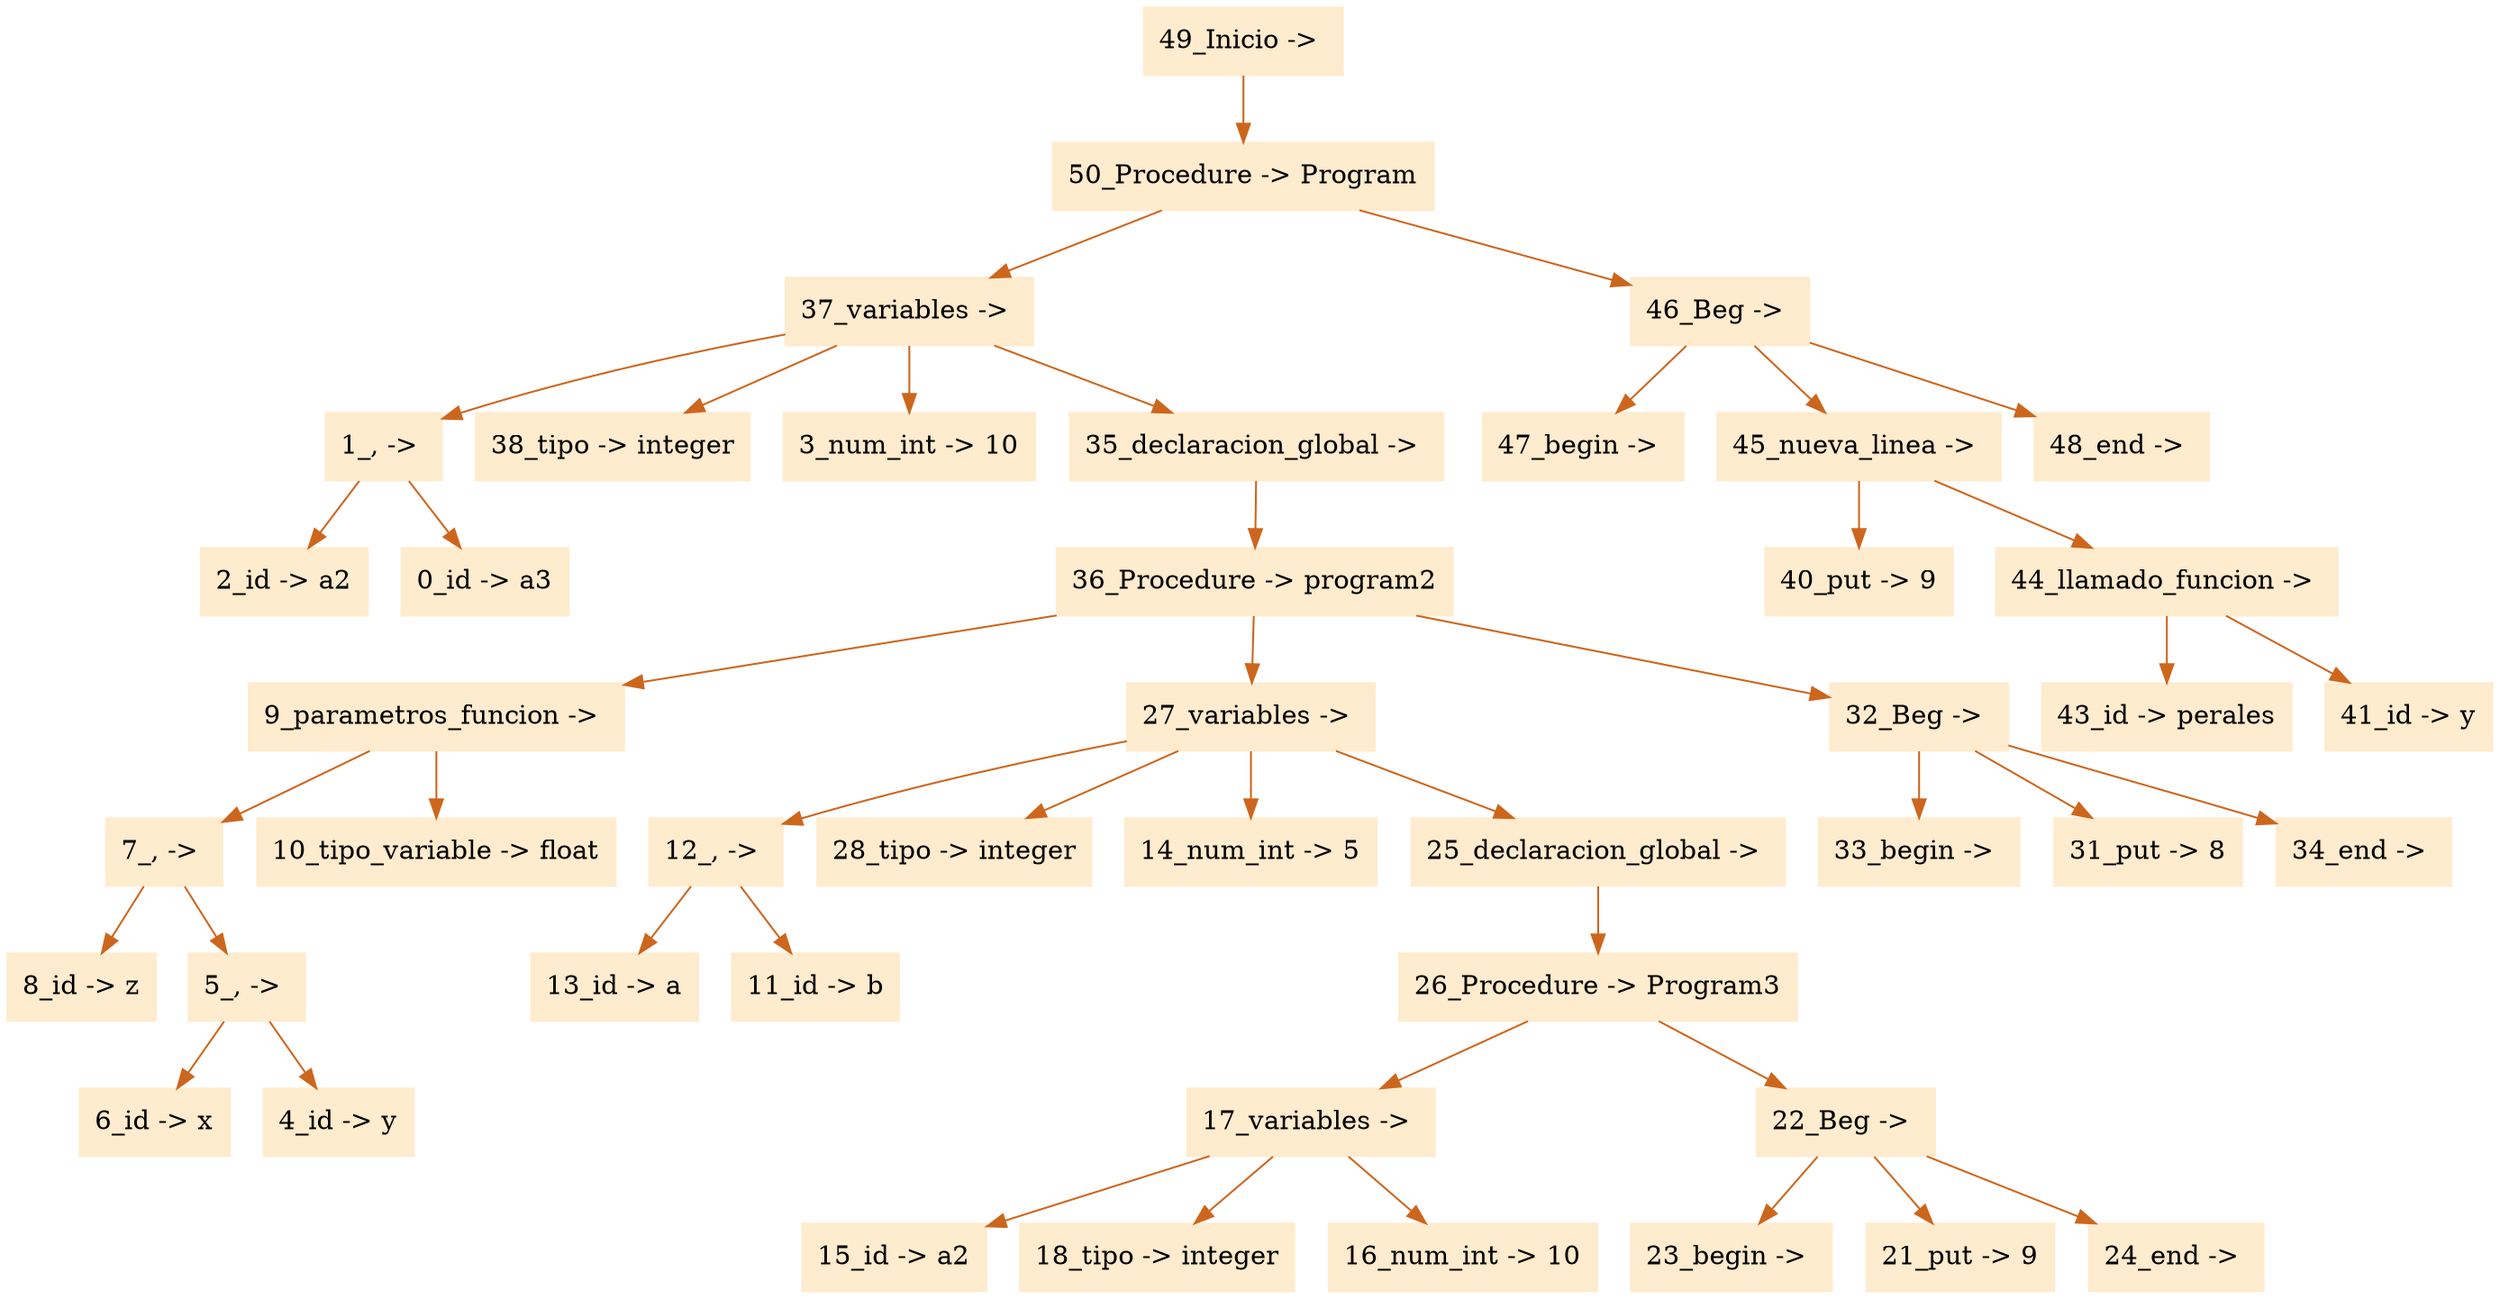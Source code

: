 digraph G {node[shape=box, style=filled, color=blanchedalmond]; edge[color=chocolate3];rankdir=UD 

"49_Inicio -> "->"50_Procedure -> Program"
"50_Procedure -> Program"->"37_variables -> "
"37_variables -> "->"1_, -> "
"1_, -> "->"2_id -> a2"
"1_, -> "->"0_id -> a3"
"37_variables -> "->"38_tipo -> integer"
"37_variables -> "->"3_num_int -> 10"
"37_variables -> "->"35_declaracion_global -> "
"35_declaracion_global -> "->"36_Procedure -> program2"
"36_Procedure -> program2"->"9_parametros_funcion -> "
"9_parametros_funcion -> "->"7_, -> "
"7_, -> "->"8_id -> z"
"7_, -> "->"5_, -> "
"5_, -> "->"6_id -> x"
"5_, -> "->"4_id -> y"
"9_parametros_funcion -> "->"10_tipo_variable -> float"
"36_Procedure -> program2"->"27_variables -> "
"27_variables -> "->"12_, -> "
"12_, -> "->"13_id -> a"
"12_, -> "->"11_id -> b"
"27_variables -> "->"28_tipo -> integer"
"27_variables -> "->"14_num_int -> 5"
"27_variables -> "->"25_declaracion_global -> "
"25_declaracion_global -> "->"26_Procedure -> Program3"
"26_Procedure -> Program3"->"17_variables -> "
"17_variables -> "->"15_id -> a2"
"17_variables -> "->"18_tipo -> integer"
"17_variables -> "->"16_num_int -> 10"
"26_Procedure -> Program3"->"22_Beg -> "
"22_Beg -> "->"23_begin -> "
"22_Beg -> "->"21_put -> 9"
"22_Beg -> "->"24_end -> "
"36_Procedure -> program2"->"32_Beg -> "
"32_Beg -> "->"33_begin -> "
"32_Beg -> "->"31_put -> 8"
"32_Beg -> "->"34_end -> "
"50_Procedure -> Program"->"46_Beg -> "
"46_Beg -> "->"47_begin -> "
"46_Beg -> "->"45_nueva_linea -> "
"45_nueva_linea -> "->"40_put -> 9"
"45_nueva_linea -> "->"44_llamado_funcion -> "
"44_llamado_funcion -> "->"43_id -> perales"
"44_llamado_funcion -> "->"41_id -> y"
"46_Beg -> "->"48_end -> "


}
